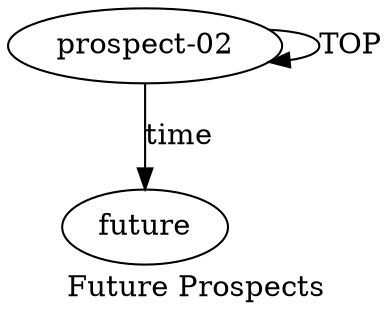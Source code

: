 digraph  {
	graph [label="Future Prospects"];
	node [label="\N"];
	a1	 [color=black,
		gold_ind=1,
		gold_label=future,
		label=future,
		test_ind=1,
		test_label=future];
	a0	 [color=black,
		gold_ind=0,
		gold_label="prospect-02",
		label="prospect-02",
		test_ind=0,
		test_label="prospect-02"];
	a0 -> a1 [key=0,
	color=black,
	gold_label=time,
	label=time,
	test_label=time];
a0 -> a0 [key=0,
color=black,
gold_label=TOP,
label=TOP,
test_label=TOP];
}
